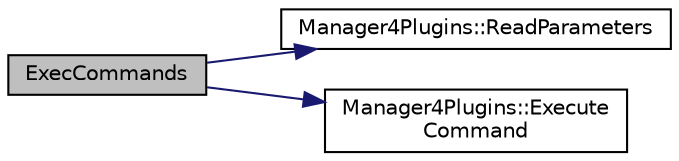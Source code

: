 digraph "ExecCommands"
{
  edge [fontname="Helvetica",fontsize="10",labelfontname="Helvetica",labelfontsize="10"];
  node [fontname="Helvetica",fontsize="10",shape=record];
  rankdir="LR";
  Node1 [label="ExecCommands",height=0.2,width=0.4,color="black", fillcolor="grey75", style="filled", fontcolor="black"];
  Node1 -> Node2 [color="midnightblue",fontsize="10",style="solid",fontname="Helvetica"];
  Node2 [label="Manager4Plugins::ReadParameters",height=0.2,width=0.4,color="black", fillcolor="white", style="filled",URL="$class_manager4_plugins.html#a836e7ab4c52a56d35cf3eb98cdee5917",tooltip="Zapisuje wczytane parametry z bufora wejściowego do odpowiedniej wtyczki. "];
  Node1 -> Node3 [color="midnightblue",fontsize="10",style="solid",fontname="Helvetica"];
  Node3 [label="Manager4Plugins::Execute\lCommand",height=0.2,width=0.4,color="black", fillcolor="white", style="filled",URL="$class_manager4_plugins.html#a8ea96a74f854657eb9f146741f8e7bc1",tooltip="Wykonuje zadanie dla danej wtyczki i wyświetla pozycję drona. "];
}

